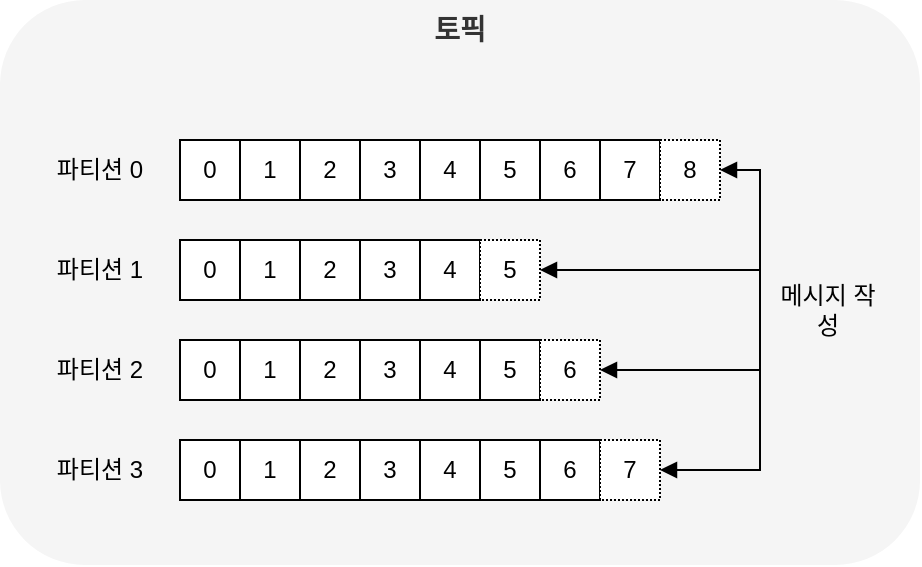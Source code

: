 <mxfile version="24.7.5">
  <diagram name="페이지-1" id="gvtJwyEb65CVbHYJVt5v">
    <mxGraphModel dx="781" dy="894" grid="1" gridSize="10" guides="1" tooltips="1" connect="1" arrows="1" fold="1" page="1" pageScale="1" pageWidth="827" pageHeight="1169" math="0" shadow="0">
      <root>
        <mxCell id="0" />
        <mxCell id="1" parent="0" />
        <mxCell id="OjeINiRD3nVmDrWRfGnR-40" value="토픽" style="rounded=1;whiteSpace=wrap;html=1;fillColor=#f5f5f5;fontColor=#333333;strokeColor=none;verticalAlign=top;fontSize=14;fontStyle=1" parent="1" vertex="1">
          <mxGeometry x="30" y="90" width="460" height="282.5" as="geometry" />
        </mxCell>
        <mxCell id="OjeINiRD3nVmDrWRfGnR-1" value="0" style="rounded=0;whiteSpace=wrap;html=1;" parent="1" vertex="1">
          <mxGeometry x="120" y="160" width="30" height="30" as="geometry" />
        </mxCell>
        <mxCell id="OjeINiRD3nVmDrWRfGnR-2" value="1" style="rounded=0;whiteSpace=wrap;html=1;" parent="1" vertex="1">
          <mxGeometry x="150" y="160" width="30" height="30" as="geometry" />
        </mxCell>
        <mxCell id="OjeINiRD3nVmDrWRfGnR-3" value="2" style="rounded=0;whiteSpace=wrap;html=1;" parent="1" vertex="1">
          <mxGeometry x="180" y="160" width="30" height="30" as="geometry" />
        </mxCell>
        <mxCell id="OjeINiRD3nVmDrWRfGnR-4" value="3" style="rounded=0;whiteSpace=wrap;html=1;" parent="1" vertex="1">
          <mxGeometry x="210" y="160" width="30" height="30" as="geometry" />
        </mxCell>
        <mxCell id="OjeINiRD3nVmDrWRfGnR-5" value="4" style="rounded=0;whiteSpace=wrap;html=1;" parent="1" vertex="1">
          <mxGeometry x="240" y="160" width="30" height="30" as="geometry" />
        </mxCell>
        <mxCell id="OjeINiRD3nVmDrWRfGnR-6" value="0" style="rounded=0;whiteSpace=wrap;html=1;" parent="1" vertex="1">
          <mxGeometry x="120" y="210" width="30" height="30" as="geometry" />
        </mxCell>
        <mxCell id="OjeINiRD3nVmDrWRfGnR-7" value="1" style="rounded=0;whiteSpace=wrap;html=1;" parent="1" vertex="1">
          <mxGeometry x="150" y="210" width="30" height="30" as="geometry" />
        </mxCell>
        <mxCell id="OjeINiRD3nVmDrWRfGnR-8" value="2" style="rounded=0;whiteSpace=wrap;html=1;" parent="1" vertex="1">
          <mxGeometry x="180" y="210" width="30" height="30" as="geometry" />
        </mxCell>
        <mxCell id="OjeINiRD3nVmDrWRfGnR-9" value="3" style="rounded=0;whiteSpace=wrap;html=1;" parent="1" vertex="1">
          <mxGeometry x="210" y="210" width="30" height="30" as="geometry" />
        </mxCell>
        <mxCell id="OjeINiRD3nVmDrWRfGnR-10" value="4" style="rounded=0;whiteSpace=wrap;html=1;" parent="1" vertex="1">
          <mxGeometry x="240" y="210" width="30" height="30" as="geometry" />
        </mxCell>
        <mxCell id="OjeINiRD3nVmDrWRfGnR-11" value="0" style="rounded=0;whiteSpace=wrap;html=1;" parent="1" vertex="1">
          <mxGeometry x="120" y="260" width="30" height="30" as="geometry" />
        </mxCell>
        <mxCell id="OjeINiRD3nVmDrWRfGnR-12" value="1" style="rounded=0;whiteSpace=wrap;html=1;" parent="1" vertex="1">
          <mxGeometry x="150" y="260" width="30" height="30" as="geometry" />
        </mxCell>
        <mxCell id="OjeINiRD3nVmDrWRfGnR-13" value="2" style="rounded=0;whiteSpace=wrap;html=1;" parent="1" vertex="1">
          <mxGeometry x="180" y="260" width="30" height="30" as="geometry" />
        </mxCell>
        <mxCell id="OjeINiRD3nVmDrWRfGnR-14" value="3" style="rounded=0;whiteSpace=wrap;html=1;" parent="1" vertex="1">
          <mxGeometry x="210" y="260" width="30" height="30" as="geometry" />
        </mxCell>
        <mxCell id="OjeINiRD3nVmDrWRfGnR-15" value="4" style="rounded=0;whiteSpace=wrap;html=1;" parent="1" vertex="1">
          <mxGeometry x="240" y="260" width="30" height="30" as="geometry" />
        </mxCell>
        <mxCell id="OjeINiRD3nVmDrWRfGnR-16" value="0" style="rounded=0;whiteSpace=wrap;html=1;" parent="1" vertex="1">
          <mxGeometry x="120" y="310" width="30" height="30" as="geometry" />
        </mxCell>
        <mxCell id="OjeINiRD3nVmDrWRfGnR-17" value="1" style="rounded=0;whiteSpace=wrap;html=1;" parent="1" vertex="1">
          <mxGeometry x="150" y="310" width="30" height="30" as="geometry" />
        </mxCell>
        <mxCell id="OjeINiRD3nVmDrWRfGnR-18" value="2" style="rounded=0;whiteSpace=wrap;html=1;" parent="1" vertex="1">
          <mxGeometry x="180" y="310" width="30" height="30" as="geometry" />
        </mxCell>
        <mxCell id="OjeINiRD3nVmDrWRfGnR-19" value="3" style="rounded=0;whiteSpace=wrap;html=1;" parent="1" vertex="1">
          <mxGeometry x="210" y="310" width="30" height="30" as="geometry" />
        </mxCell>
        <mxCell id="OjeINiRD3nVmDrWRfGnR-20" value="4" style="rounded=0;whiteSpace=wrap;html=1;" parent="1" vertex="1">
          <mxGeometry x="240" y="310" width="30" height="30" as="geometry" />
        </mxCell>
        <mxCell id="OjeINiRD3nVmDrWRfGnR-21" value="5" style="rounded=0;whiteSpace=wrap;html=1;" parent="1" vertex="1">
          <mxGeometry x="270" y="160" width="30" height="30" as="geometry" />
        </mxCell>
        <mxCell id="OjeINiRD3nVmDrWRfGnR-22" value="5" style="rounded=0;whiteSpace=wrap;html=1;" parent="1" vertex="1">
          <mxGeometry x="270" y="260" width="30" height="30" as="geometry" />
        </mxCell>
        <mxCell id="OjeINiRD3nVmDrWRfGnR-23" value="5" style="rounded=0;whiteSpace=wrap;html=1;" parent="1" vertex="1">
          <mxGeometry x="270" y="310" width="30" height="30" as="geometry" />
        </mxCell>
        <mxCell id="OjeINiRD3nVmDrWRfGnR-24" value="6" style="rounded=0;whiteSpace=wrap;html=1;" parent="1" vertex="1">
          <mxGeometry x="300" y="310" width="30" height="30" as="geometry" />
        </mxCell>
        <mxCell id="OjeINiRD3nVmDrWRfGnR-25" value="6" style="rounded=0;whiteSpace=wrap;html=1;" parent="1" vertex="1">
          <mxGeometry x="300" y="160" width="30" height="30" as="geometry" />
        </mxCell>
        <mxCell id="OjeINiRD3nVmDrWRfGnR-26" value="7" style="rounded=0;whiteSpace=wrap;html=1;" parent="1" vertex="1">
          <mxGeometry x="330" y="160" width="30" height="30" as="geometry" />
        </mxCell>
        <mxCell id="OjeINiRD3nVmDrWRfGnR-27" value="5" style="rounded=0;whiteSpace=wrap;html=1;dashed=1;dashPattern=1 1;" parent="1" vertex="1">
          <mxGeometry x="270" y="210" width="30" height="30" as="geometry" />
        </mxCell>
        <mxCell id="OjeINiRD3nVmDrWRfGnR-28" value="6" style="rounded=0;whiteSpace=wrap;html=1;dashed=1;dashPattern=1 1;" parent="1" vertex="1">
          <mxGeometry x="300" y="260" width="30" height="30" as="geometry" />
        </mxCell>
        <mxCell id="OjeINiRD3nVmDrWRfGnR-29" value="7" style="rounded=0;whiteSpace=wrap;html=1;dashed=1;dashPattern=1 1;" parent="1" vertex="1">
          <mxGeometry x="330" y="310" width="30" height="30" as="geometry" />
        </mxCell>
        <mxCell id="OjeINiRD3nVmDrWRfGnR-30" style="edgeStyle=orthogonalEdgeStyle;rounded=0;orthogonalLoop=1;jettySize=auto;html=1;entryX=1;entryY=0.5;entryDx=0;entryDy=0;startArrow=block;startFill=1;endArrow=block;endFill=1;" parent="1" source="OjeINiRD3nVmDrWRfGnR-31" target="OjeINiRD3nVmDrWRfGnR-29" edge="1">
          <mxGeometry relative="1" as="geometry">
            <Array as="points">
              <mxPoint x="410" y="175" />
              <mxPoint x="410" y="325" />
            </Array>
          </mxGeometry>
        </mxCell>
        <mxCell id="OjeINiRD3nVmDrWRfGnR-31" value="8" style="rounded=0;whiteSpace=wrap;html=1;dashed=1;dashPattern=1 1;" parent="1" vertex="1">
          <mxGeometry x="360" y="160" width="30" height="30" as="geometry" />
        </mxCell>
        <mxCell id="OjeINiRD3nVmDrWRfGnR-32" value="파티션 0" style="text;html=1;strokeColor=none;fillColor=none;align=center;verticalAlign=middle;whiteSpace=wrap;rounded=0;" parent="1" vertex="1">
          <mxGeometry x="50" y="160" width="60" height="30" as="geometry" />
        </mxCell>
        <mxCell id="OjeINiRD3nVmDrWRfGnR-33" value="파티션 1" style="text;html=1;strokeColor=none;fillColor=none;align=center;verticalAlign=middle;whiteSpace=wrap;rounded=0;" parent="1" vertex="1">
          <mxGeometry x="50" y="210" width="60" height="30" as="geometry" />
        </mxCell>
        <mxCell id="OjeINiRD3nVmDrWRfGnR-34" value="파티션 2" style="text;html=1;strokeColor=none;fillColor=none;align=center;verticalAlign=middle;whiteSpace=wrap;rounded=0;" parent="1" vertex="1">
          <mxGeometry x="50" y="260" width="60" height="30" as="geometry" />
        </mxCell>
        <mxCell id="OjeINiRD3nVmDrWRfGnR-35" value="파티션 3" style="text;html=1;strokeColor=none;fillColor=none;align=center;verticalAlign=middle;whiteSpace=wrap;rounded=0;" parent="1" vertex="1">
          <mxGeometry x="50" y="310" width="60" height="30" as="geometry" />
        </mxCell>
        <mxCell id="OjeINiRD3nVmDrWRfGnR-37" value="" style="endArrow=block;html=1;rounded=0;entryX=1;entryY=0.5;entryDx=0;entryDy=0;endFill=1;" parent="1" target="OjeINiRD3nVmDrWRfGnR-27" edge="1">
          <mxGeometry width="50" height="50" relative="1" as="geometry">
            <mxPoint x="410" y="225" as="sourcePoint" />
            <mxPoint x="440" y="430" as="targetPoint" />
          </mxGeometry>
        </mxCell>
        <mxCell id="OjeINiRD3nVmDrWRfGnR-38" value="" style="endArrow=block;html=1;rounded=0;entryX=1;entryY=0.5;entryDx=0;entryDy=0;endFill=1;" parent="1" target="OjeINiRD3nVmDrWRfGnR-28" edge="1">
          <mxGeometry width="50" height="50" relative="1" as="geometry">
            <mxPoint x="410" y="275" as="sourcePoint" />
            <mxPoint x="440" y="430" as="targetPoint" />
          </mxGeometry>
        </mxCell>
        <mxCell id="OjeINiRD3nVmDrWRfGnR-39" value="메시지 작성" style="text;html=1;strokeColor=none;fillColor=none;align=center;verticalAlign=middle;whiteSpace=wrap;rounded=0;" parent="1" vertex="1">
          <mxGeometry x="414" y="230" width="60" height="30" as="geometry" />
        </mxCell>
      </root>
    </mxGraphModel>
  </diagram>
</mxfile>
